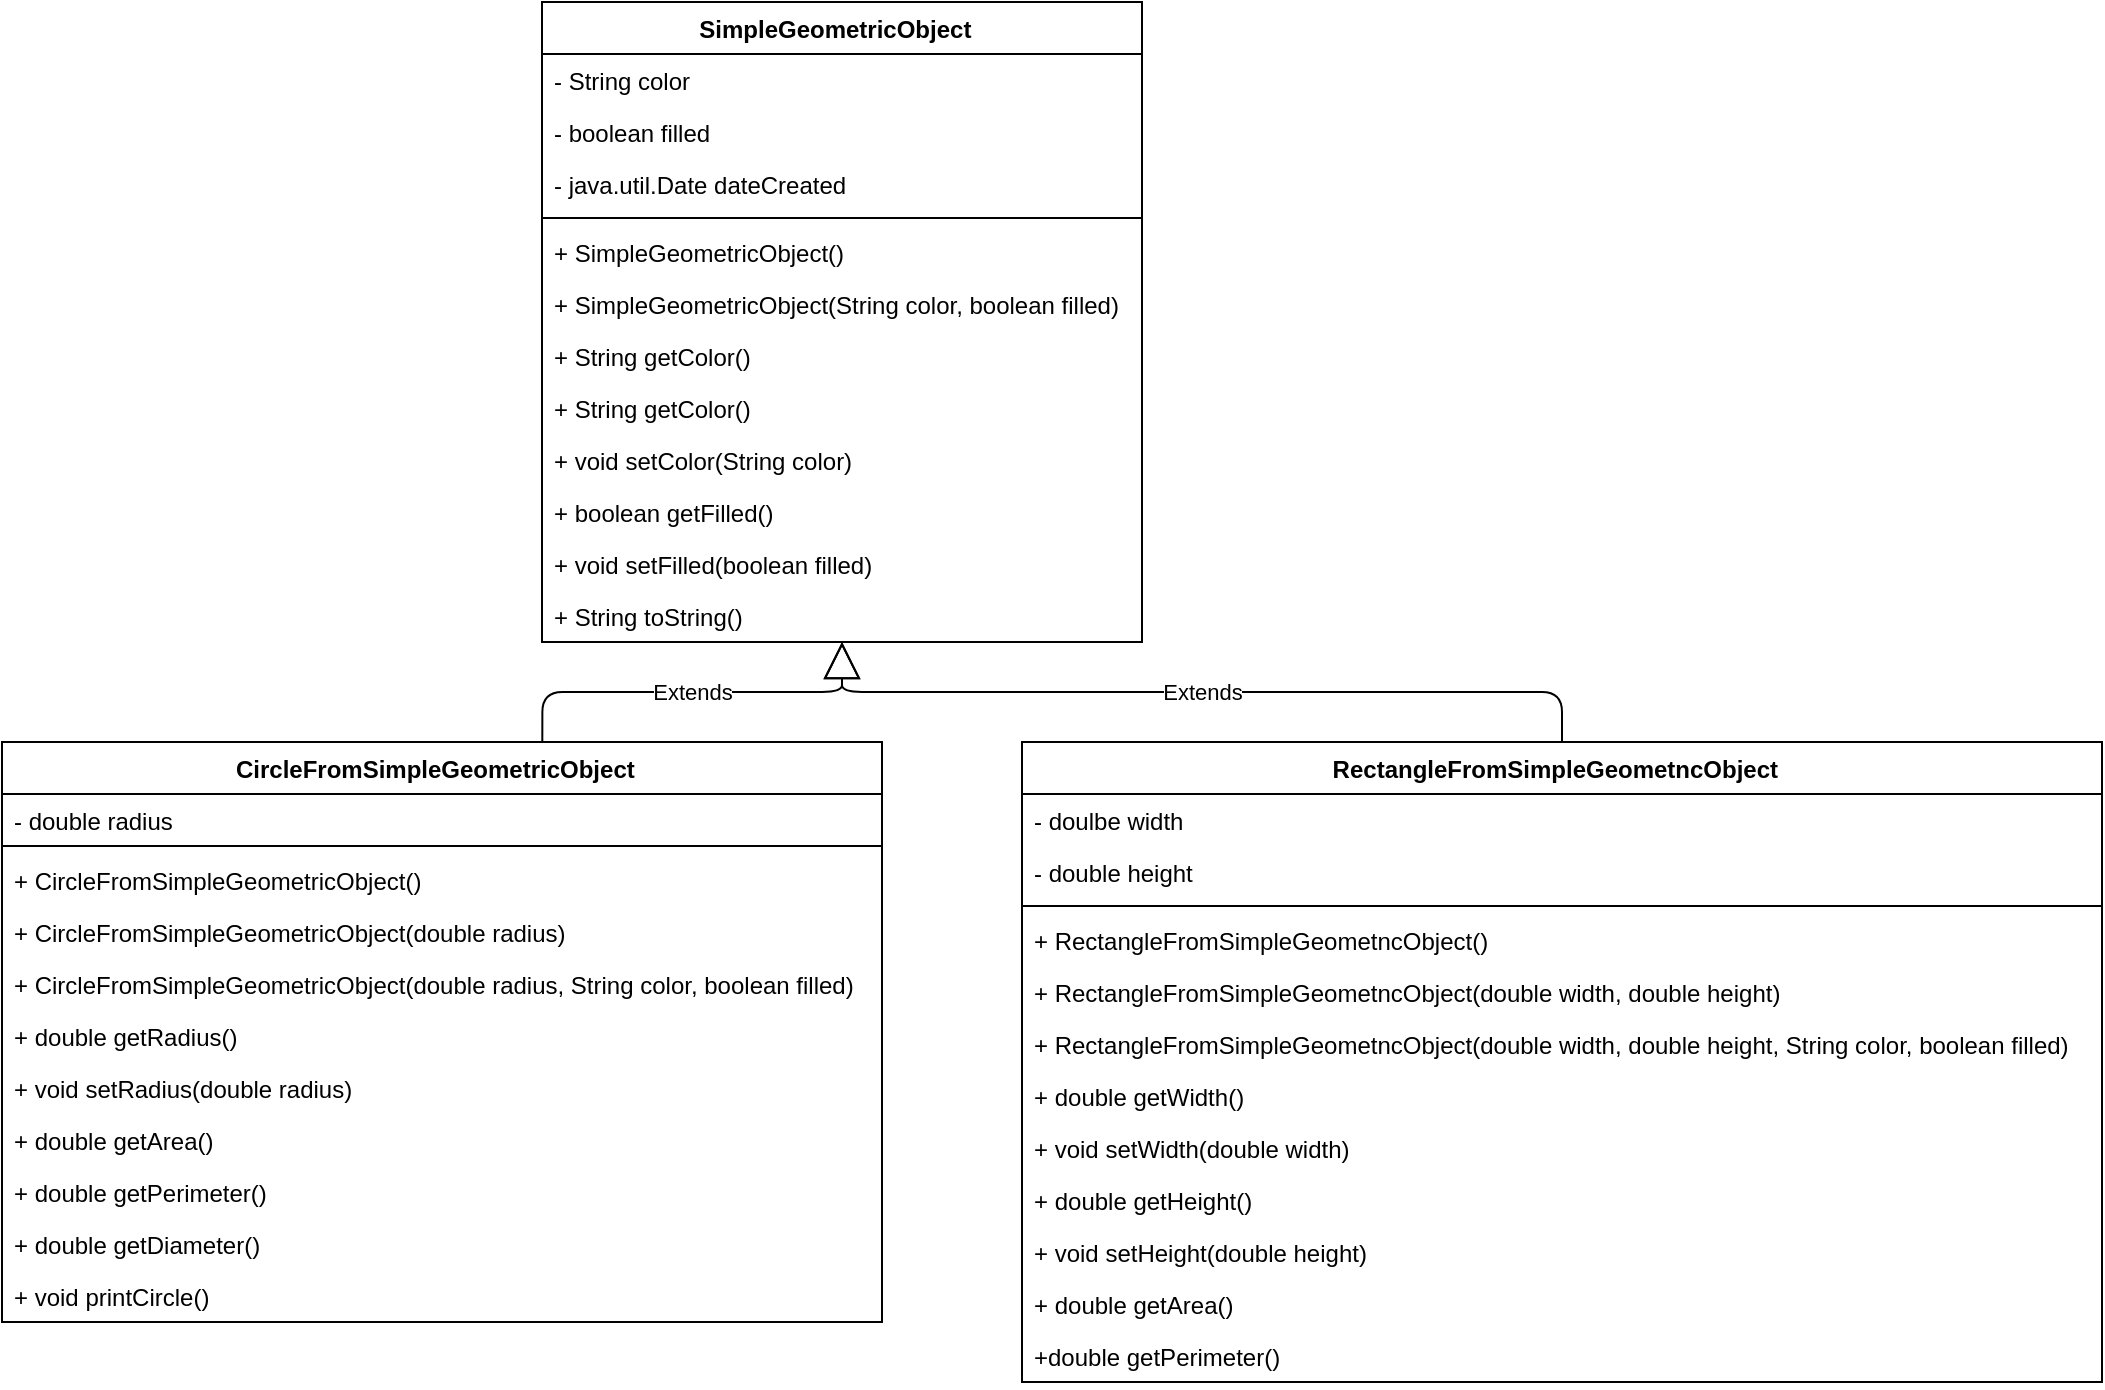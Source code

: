 <mxfile version="13.6.2" type="device"><diagram id="GeKQRS_Y3XiiJ7BlNFRR" name="Page-1"><mxGraphModel dx="1422" dy="762" grid="1" gridSize="10" guides="1" tooltips="1" connect="1" arrows="1" fold="1" page="1" pageScale="1" pageWidth="827" pageHeight="1169" math="0" shadow="0"><root><mxCell id="0"/><mxCell id="1" parent="0"/><mxCell id="R5CCoQZ_4OrZZBdqYpwf-1" value="SimpleGeometricObject  " style="swimlane;fontStyle=1;align=center;verticalAlign=top;childLayout=stackLayout;horizontal=1;startSize=26;horizontalStack=0;resizeParent=1;resizeParentMax=0;resizeLast=0;collapsible=1;marginBottom=0;" vertex="1" parent="1"><mxGeometry x="330" y="350" width="300" height="320" as="geometry"/></mxCell><mxCell id="R5CCoQZ_4OrZZBdqYpwf-2" value="- String color" style="text;strokeColor=none;fillColor=none;align=left;verticalAlign=top;spacingLeft=4;spacingRight=4;overflow=hidden;rotatable=0;points=[[0,0.5],[1,0.5]];portConstraint=eastwest;" vertex="1" parent="R5CCoQZ_4OrZZBdqYpwf-1"><mxGeometry y="26" width="300" height="26" as="geometry"/></mxCell><mxCell id="R5CCoQZ_4OrZZBdqYpwf-6" value="- boolean filled" style="text;strokeColor=none;fillColor=none;align=left;verticalAlign=top;spacingLeft=4;spacingRight=4;overflow=hidden;rotatable=0;points=[[0,0.5],[1,0.5]];portConstraint=eastwest;" vertex="1" parent="R5CCoQZ_4OrZZBdqYpwf-1"><mxGeometry y="52" width="300" height="26" as="geometry"/></mxCell><mxCell id="R5CCoQZ_4OrZZBdqYpwf-7" value="- java.util.Date dateCreated" style="text;strokeColor=none;fillColor=none;align=left;verticalAlign=top;spacingLeft=4;spacingRight=4;overflow=hidden;rotatable=0;points=[[0,0.5],[1,0.5]];portConstraint=eastwest;" vertex="1" parent="R5CCoQZ_4OrZZBdqYpwf-1"><mxGeometry y="78" width="300" height="26" as="geometry"/></mxCell><mxCell id="R5CCoQZ_4OrZZBdqYpwf-3" value="" style="line;strokeWidth=1;fillColor=none;align=left;verticalAlign=middle;spacingTop=-1;spacingLeft=3;spacingRight=3;rotatable=0;labelPosition=right;points=[];portConstraint=eastwest;" vertex="1" parent="R5CCoQZ_4OrZZBdqYpwf-1"><mxGeometry y="104" width="300" height="8" as="geometry"/></mxCell><mxCell id="R5CCoQZ_4OrZZBdqYpwf-4" value="+ SimpleGeometricObject() " style="text;strokeColor=none;fillColor=none;align=left;verticalAlign=top;spacingLeft=4;spacingRight=4;overflow=hidden;rotatable=0;points=[[0,0.5],[1,0.5]];portConstraint=eastwest;" vertex="1" parent="R5CCoQZ_4OrZZBdqYpwf-1"><mxGeometry y="112" width="300" height="26" as="geometry"/></mxCell><mxCell id="R5CCoQZ_4OrZZBdqYpwf-42" value="+ SimpleGeometricObject(String color, boolean filled) " style="text;strokeColor=none;fillColor=none;align=left;verticalAlign=top;spacingLeft=4;spacingRight=4;overflow=hidden;rotatable=0;points=[[0,0.5],[1,0.5]];portConstraint=eastwest;" vertex="1" parent="R5CCoQZ_4OrZZBdqYpwf-1"><mxGeometry y="138" width="300" height="26" as="geometry"/></mxCell><mxCell id="R5CCoQZ_4OrZZBdqYpwf-43" value="+ String getColor()" style="text;strokeColor=none;fillColor=none;align=left;verticalAlign=top;spacingLeft=4;spacingRight=4;overflow=hidden;rotatable=0;points=[[0,0.5],[1,0.5]];portConstraint=eastwest;" vertex="1" parent="R5CCoQZ_4OrZZBdqYpwf-1"><mxGeometry y="164" width="300" height="26" as="geometry"/></mxCell><mxCell id="R5CCoQZ_4OrZZBdqYpwf-29" value="+ String getColor()" style="text;strokeColor=none;fillColor=none;align=left;verticalAlign=top;spacingLeft=4;spacingRight=4;overflow=hidden;rotatable=0;points=[[0,0.5],[1,0.5]];portConstraint=eastwest;" vertex="1" parent="R5CCoQZ_4OrZZBdqYpwf-1"><mxGeometry y="190" width="300" height="26" as="geometry"/></mxCell><mxCell id="R5CCoQZ_4OrZZBdqYpwf-30" value="+ void setColor(String color)" style="text;strokeColor=none;fillColor=none;align=left;verticalAlign=top;spacingLeft=4;spacingRight=4;overflow=hidden;rotatable=0;points=[[0,0.5],[1,0.5]];portConstraint=eastwest;" vertex="1" parent="R5CCoQZ_4OrZZBdqYpwf-1"><mxGeometry y="216" width="300" height="26" as="geometry"/></mxCell><mxCell id="R5CCoQZ_4OrZZBdqYpwf-36" value="+ boolean getFilled()" style="text;strokeColor=none;fillColor=none;align=left;verticalAlign=top;spacingLeft=4;spacingRight=4;overflow=hidden;rotatable=0;points=[[0,0.5],[1,0.5]];portConstraint=eastwest;" vertex="1" parent="R5CCoQZ_4OrZZBdqYpwf-1"><mxGeometry y="242" width="300" height="26" as="geometry"/></mxCell><mxCell id="R5CCoQZ_4OrZZBdqYpwf-37" value="+ void setFilled(boolean filled)" style="text;strokeColor=none;fillColor=none;align=left;verticalAlign=top;spacingLeft=4;spacingRight=4;overflow=hidden;rotatable=0;points=[[0,0.5],[1,0.5]];portConstraint=eastwest;" vertex="1" parent="R5CCoQZ_4OrZZBdqYpwf-1"><mxGeometry y="268" width="300" height="26" as="geometry"/></mxCell><mxCell id="R5CCoQZ_4OrZZBdqYpwf-38" value="+ String toString()" style="text;strokeColor=none;fillColor=none;align=left;verticalAlign=top;spacingLeft=4;spacingRight=4;overflow=hidden;rotatable=0;points=[[0,0.5],[1,0.5]];portConstraint=eastwest;" vertex="1" parent="R5CCoQZ_4OrZZBdqYpwf-1"><mxGeometry y="294" width="300" height="26" as="geometry"/></mxCell><mxCell id="R5CCoQZ_4OrZZBdqYpwf-27" value="Extends" style="endArrow=block;endSize=16;endFill=0;html=1;exitX=0.614;exitY=0;exitDx=0;exitDy=0;exitPerimeter=0;edgeStyle=orthogonalEdgeStyle;" edge="1" parent="1" source="R5CCoQZ_4OrZZBdqYpwf-10" target="R5CCoQZ_4OrZZBdqYpwf-1"><mxGeometry width="160" relative="1" as="geometry"><mxPoint x="330" y="690" as="sourcePoint"/><mxPoint x="490" y="690" as="targetPoint"/></mxGeometry></mxCell><mxCell id="R5CCoQZ_4OrZZBdqYpwf-28" value="Extends" style="endArrow=block;endSize=16;endFill=0;html=1;edgeStyle=orthogonalEdgeStyle;" edge="1" parent="1" source="R5CCoQZ_4OrZZBdqYpwf-14" target="R5CCoQZ_4OrZZBdqYpwf-1"><mxGeometry width="160" relative="1" as="geometry"><mxPoint x="330" y="690" as="sourcePoint"/><mxPoint x="490" y="690" as="targetPoint"/></mxGeometry></mxCell><mxCell id="R5CCoQZ_4OrZZBdqYpwf-14" value="RectangleFromSimpleGeometncObject  " style="swimlane;fontStyle=1;align=center;verticalAlign=top;childLayout=stackLayout;horizontal=1;startSize=26;horizontalStack=0;resizeParent=1;resizeParentMax=0;resizeLast=0;collapsible=1;marginBottom=0;" vertex="1" parent="1"><mxGeometry x="570" y="720" width="540" height="320" as="geometry"/></mxCell><mxCell id="R5CCoQZ_4OrZZBdqYpwf-15" value="- doulbe width" style="text;strokeColor=none;fillColor=none;align=left;verticalAlign=top;spacingLeft=4;spacingRight=4;overflow=hidden;rotatable=0;points=[[0,0.5],[1,0.5]];portConstraint=eastwest;" vertex="1" parent="R5CCoQZ_4OrZZBdqYpwf-14"><mxGeometry y="26" width="540" height="26" as="geometry"/></mxCell><mxCell id="R5CCoQZ_4OrZZBdqYpwf-22" value="- double height" style="text;strokeColor=none;fillColor=none;align=left;verticalAlign=top;spacingLeft=4;spacingRight=4;overflow=hidden;rotatable=0;points=[[0,0.5],[1,0.5]];portConstraint=eastwest;" vertex="1" parent="R5CCoQZ_4OrZZBdqYpwf-14"><mxGeometry y="52" width="540" height="26" as="geometry"/></mxCell><mxCell id="R5CCoQZ_4OrZZBdqYpwf-16" value="" style="line;strokeWidth=1;fillColor=none;align=left;verticalAlign=middle;spacingTop=-1;spacingLeft=3;spacingRight=3;rotatable=0;labelPosition=right;points=[];portConstraint=eastwest;" vertex="1" parent="R5CCoQZ_4OrZZBdqYpwf-14"><mxGeometry y="78" width="540" height="8" as="geometry"/></mxCell><mxCell id="R5CCoQZ_4OrZZBdqYpwf-17" value="+ RectangleFromSimpleGeometncObject() " style="text;strokeColor=none;fillColor=none;align=left;verticalAlign=top;spacingLeft=4;spacingRight=4;overflow=hidden;rotatable=0;points=[[0,0.5],[1,0.5]];portConstraint=eastwest;" vertex="1" parent="R5CCoQZ_4OrZZBdqYpwf-14"><mxGeometry y="86" width="540" height="26" as="geometry"/></mxCell><mxCell id="R5CCoQZ_4OrZZBdqYpwf-47" value="+ RectangleFromSimpleGeometncObject(double width, double height) " style="text;strokeColor=none;fillColor=none;align=left;verticalAlign=top;spacingLeft=4;spacingRight=4;overflow=hidden;rotatable=0;points=[[0,0.5],[1,0.5]];portConstraint=eastwest;" vertex="1" parent="R5CCoQZ_4OrZZBdqYpwf-14"><mxGeometry y="112" width="540" height="26" as="geometry"/></mxCell><mxCell id="R5CCoQZ_4OrZZBdqYpwf-49" value="+ RectangleFromSimpleGeometncObject(double width, double height, String color, boolean filled) " style="text;strokeColor=none;fillColor=none;align=left;verticalAlign=top;spacingLeft=4;spacingRight=4;overflow=hidden;rotatable=0;points=[[0,0.5],[1,0.5]];portConstraint=eastwest;" vertex="1" parent="R5CCoQZ_4OrZZBdqYpwf-14"><mxGeometry y="138" width="540" height="26" as="geometry"/></mxCell><mxCell id="R5CCoQZ_4OrZZBdqYpwf-40" value="+ double getWidth()" style="text;strokeColor=none;fillColor=none;align=left;verticalAlign=top;spacingLeft=4;spacingRight=4;overflow=hidden;rotatable=0;points=[[0,0.5],[1,0.5]];portConstraint=eastwest;" vertex="1" parent="R5CCoQZ_4OrZZBdqYpwf-14"><mxGeometry y="164" width="540" height="26" as="geometry"/></mxCell><mxCell id="R5CCoQZ_4OrZZBdqYpwf-41" value="+ void setWidth(double width)" style="text;strokeColor=none;fillColor=none;align=left;verticalAlign=top;spacingLeft=4;spacingRight=4;overflow=hidden;rotatable=0;points=[[0,0.5],[1,0.5]];portConstraint=eastwest;" vertex="1" parent="R5CCoQZ_4OrZZBdqYpwf-14"><mxGeometry y="190" width="540" height="26" as="geometry"/></mxCell><mxCell id="R5CCoQZ_4OrZZBdqYpwf-50" value="+ double getHeight()" style="text;strokeColor=none;fillColor=none;align=left;verticalAlign=top;spacingLeft=4;spacingRight=4;overflow=hidden;rotatable=0;points=[[0,0.5],[1,0.5]];portConstraint=eastwest;" vertex="1" parent="R5CCoQZ_4OrZZBdqYpwf-14"><mxGeometry y="216" width="540" height="26" as="geometry"/></mxCell><mxCell id="R5CCoQZ_4OrZZBdqYpwf-51" value="+ void setHeight(double height)" style="text;strokeColor=none;fillColor=none;align=left;verticalAlign=top;spacingLeft=4;spacingRight=4;overflow=hidden;rotatable=0;points=[[0,0.5],[1,0.5]];portConstraint=eastwest;" vertex="1" parent="R5CCoQZ_4OrZZBdqYpwf-14"><mxGeometry y="242" width="540" height="26" as="geometry"/></mxCell><mxCell id="R5CCoQZ_4OrZZBdqYpwf-52" value="+ double getArea()" style="text;strokeColor=none;fillColor=none;align=left;verticalAlign=top;spacingLeft=4;spacingRight=4;overflow=hidden;rotatable=0;points=[[0,0.5],[1,0.5]];portConstraint=eastwest;" vertex="1" parent="R5CCoQZ_4OrZZBdqYpwf-14"><mxGeometry y="268" width="540" height="26" as="geometry"/></mxCell><mxCell id="R5CCoQZ_4OrZZBdqYpwf-53" value="+double getPerimeter()" style="text;strokeColor=none;fillColor=none;align=left;verticalAlign=top;spacingLeft=4;spacingRight=4;overflow=hidden;rotatable=0;points=[[0,0.5],[1,0.5]];portConstraint=eastwest;" vertex="1" parent="R5CCoQZ_4OrZZBdqYpwf-14"><mxGeometry y="294" width="540" height="26" as="geometry"/></mxCell><mxCell id="R5CCoQZ_4OrZZBdqYpwf-10" value="CircleFromSimpleGeometricObject  " style="swimlane;fontStyle=1;align=center;verticalAlign=top;childLayout=stackLayout;horizontal=1;startSize=26;horizontalStack=0;resizeParent=1;resizeParentMax=0;resizeLast=0;collapsible=1;marginBottom=0;" vertex="1" parent="1"><mxGeometry x="60" y="720" width="440" height="290" as="geometry"/></mxCell><mxCell id="R5CCoQZ_4OrZZBdqYpwf-21" value="- double radius" style="text;strokeColor=none;fillColor=none;align=left;verticalAlign=top;spacingLeft=4;spacingRight=4;overflow=hidden;rotatable=0;points=[[0,0.5],[1,0.5]];portConstraint=eastwest;" vertex="1" parent="R5CCoQZ_4OrZZBdqYpwf-10"><mxGeometry y="26" width="440" height="22" as="geometry"/></mxCell><mxCell id="R5CCoQZ_4OrZZBdqYpwf-12" value="" style="line;strokeWidth=1;fillColor=none;align=left;verticalAlign=middle;spacingTop=-1;spacingLeft=3;spacingRight=3;rotatable=0;labelPosition=right;points=[];portConstraint=eastwest;" vertex="1" parent="R5CCoQZ_4OrZZBdqYpwf-10"><mxGeometry y="48" width="440" height="8" as="geometry"/></mxCell><mxCell id="R5CCoQZ_4OrZZBdqYpwf-13" value="+ CircleFromSimpleGeometricObject() " style="text;strokeColor=none;fillColor=none;align=left;verticalAlign=top;spacingLeft=4;spacingRight=4;overflow=hidden;rotatable=0;points=[[0,0.5],[1,0.5]];portConstraint=eastwest;" vertex="1" parent="R5CCoQZ_4OrZZBdqYpwf-10"><mxGeometry y="56" width="440" height="26" as="geometry"/></mxCell><mxCell id="R5CCoQZ_4OrZZBdqYpwf-44" value="+ CircleFromSimpleGeometricObject(double radius) " style="text;strokeColor=none;fillColor=none;align=left;verticalAlign=top;spacingLeft=4;spacingRight=4;overflow=hidden;rotatable=0;points=[[0,0.5],[1,0.5]];portConstraint=eastwest;" vertex="1" parent="R5CCoQZ_4OrZZBdqYpwf-10"><mxGeometry y="82" width="440" height="26" as="geometry"/></mxCell><mxCell id="R5CCoQZ_4OrZZBdqYpwf-45" value="+ CircleFromSimpleGeometricObject(double radius, String color, boolean filled) " style="text;strokeColor=none;fillColor=none;align=left;verticalAlign=top;spacingLeft=4;spacingRight=4;overflow=hidden;rotatable=0;points=[[0,0.5],[1,0.5]];portConstraint=eastwest;" vertex="1" parent="R5CCoQZ_4OrZZBdqYpwf-10"><mxGeometry y="108" width="440" height="26" as="geometry"/></mxCell><mxCell id="R5CCoQZ_4OrZZBdqYpwf-31" value="+ double getRadius()" style="text;strokeColor=none;fillColor=none;align=left;verticalAlign=top;spacingLeft=4;spacingRight=4;overflow=hidden;rotatable=0;points=[[0,0.5],[1,0.5]];portConstraint=eastwest;" vertex="1" parent="R5CCoQZ_4OrZZBdqYpwf-10"><mxGeometry y="134" width="440" height="26" as="geometry"/></mxCell><mxCell id="R5CCoQZ_4OrZZBdqYpwf-32" value="+ void setRadius(double radius)" style="text;strokeColor=none;fillColor=none;align=left;verticalAlign=top;spacingLeft=4;spacingRight=4;overflow=hidden;rotatable=0;points=[[0,0.5],[1,0.5]];portConstraint=eastwest;" vertex="1" parent="R5CCoQZ_4OrZZBdqYpwf-10"><mxGeometry y="160" width="440" height="26" as="geometry"/></mxCell><mxCell id="R5CCoQZ_4OrZZBdqYpwf-46" value="+ double getArea()" style="text;strokeColor=none;fillColor=none;align=left;verticalAlign=top;spacingLeft=4;spacingRight=4;overflow=hidden;rotatable=0;points=[[0,0.5],[1,0.5]];portConstraint=eastwest;" vertex="1" parent="R5CCoQZ_4OrZZBdqYpwf-10"><mxGeometry y="186" width="440" height="26" as="geometry"/></mxCell><mxCell id="R5CCoQZ_4OrZZBdqYpwf-33" value="+ double getPerimeter()" style="text;strokeColor=none;fillColor=none;align=left;verticalAlign=top;spacingLeft=4;spacingRight=4;overflow=hidden;rotatable=0;points=[[0,0.5],[1,0.5]];portConstraint=eastwest;" vertex="1" parent="R5CCoQZ_4OrZZBdqYpwf-10"><mxGeometry y="212" width="440" height="26" as="geometry"/></mxCell><mxCell id="R5CCoQZ_4OrZZBdqYpwf-34" value="+ double getDiameter()" style="text;strokeColor=none;fillColor=none;align=left;verticalAlign=top;spacingLeft=4;spacingRight=4;overflow=hidden;rotatable=0;points=[[0,0.5],[1,0.5]];portConstraint=eastwest;" vertex="1" parent="R5CCoQZ_4OrZZBdqYpwf-10"><mxGeometry y="238" width="440" height="26" as="geometry"/></mxCell><mxCell id="R5CCoQZ_4OrZZBdqYpwf-35" value="+ void printCircle()" style="text;strokeColor=none;fillColor=none;align=left;verticalAlign=top;spacingLeft=4;spacingRight=4;overflow=hidden;rotatable=0;points=[[0,0.5],[1,0.5]];portConstraint=eastwest;" vertex="1" parent="R5CCoQZ_4OrZZBdqYpwf-10"><mxGeometry y="264" width="440" height="26" as="geometry"/></mxCell></root></mxGraphModel></diagram></mxfile>